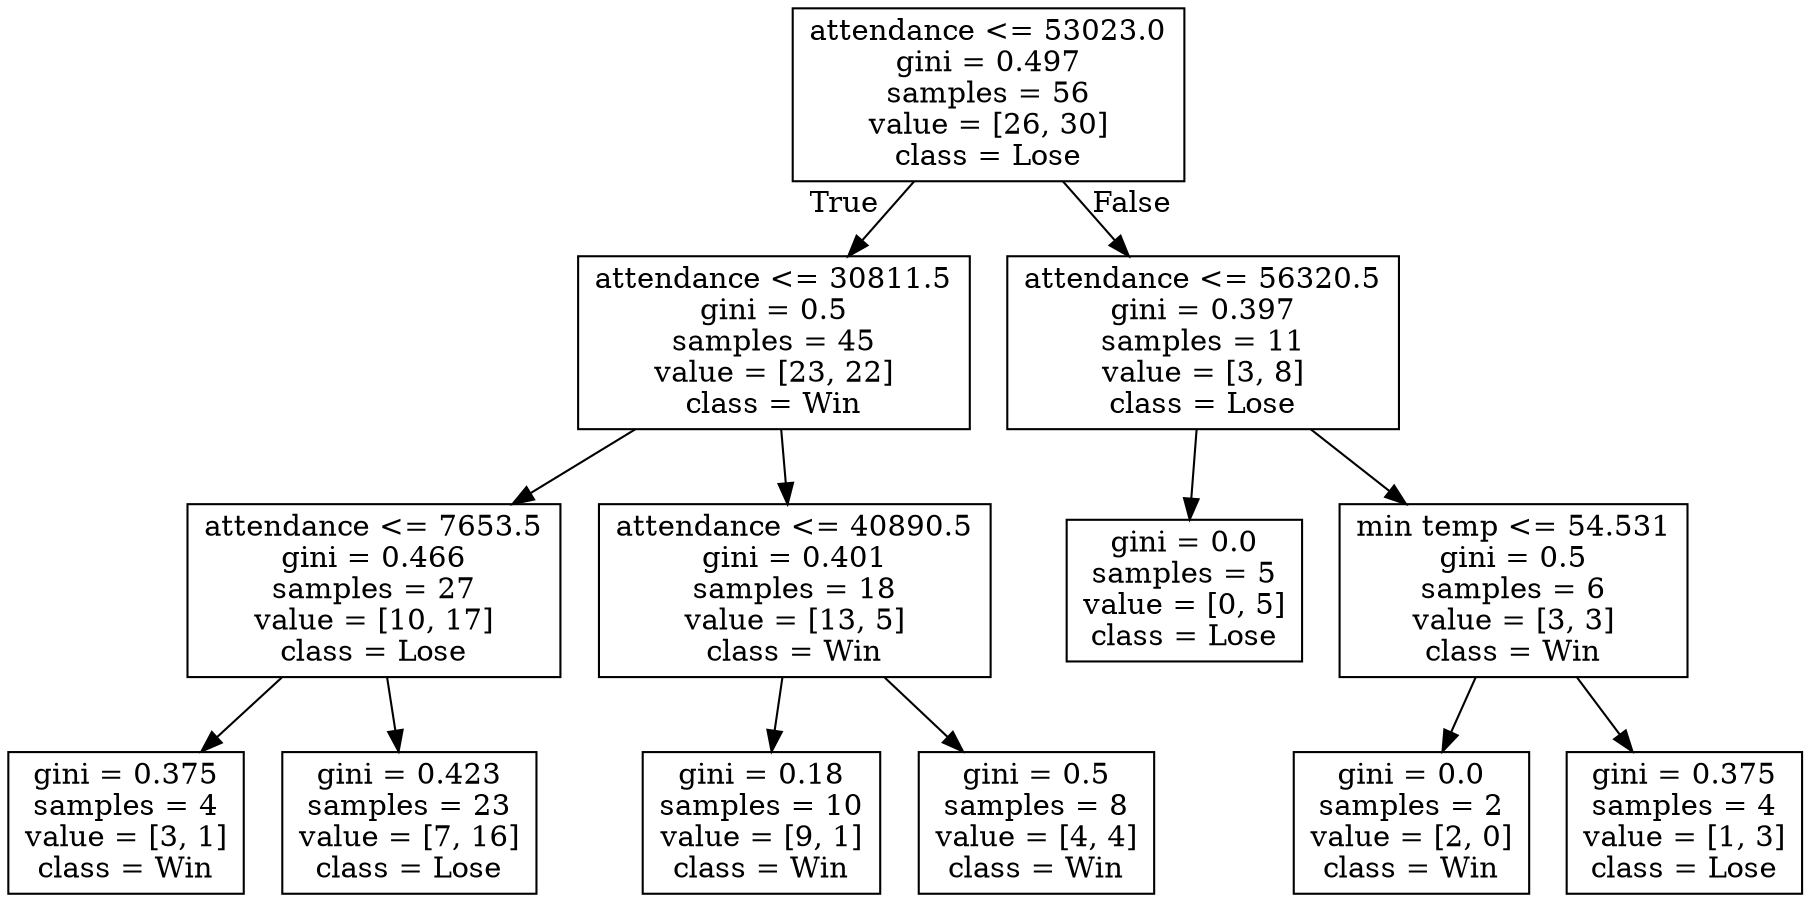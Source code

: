 digraph Tree {
node [shape=box] ;
0 [label="attendance <= 53023.0\ngini = 0.497\nsamples = 56\nvalue = [26, 30]\nclass = Lose"] ;
1 [label="attendance <= 30811.5\ngini = 0.5\nsamples = 45\nvalue = [23, 22]\nclass = Win"] ;
0 -> 1 [labeldistance=2.5, labelangle=45, headlabel="True"] ;
2 [label="attendance <= 7653.5\ngini = 0.466\nsamples = 27\nvalue = [10, 17]\nclass = Lose"] ;
1 -> 2 ;
3 [label="gini = 0.375\nsamples = 4\nvalue = [3, 1]\nclass = Win"] ;
2 -> 3 ;
4 [label="gini = 0.423\nsamples = 23\nvalue = [7, 16]\nclass = Lose"] ;
2 -> 4 ;
5 [label="attendance <= 40890.5\ngini = 0.401\nsamples = 18\nvalue = [13, 5]\nclass = Win"] ;
1 -> 5 ;
6 [label="gini = 0.18\nsamples = 10\nvalue = [9, 1]\nclass = Win"] ;
5 -> 6 ;
7 [label="gini = 0.5\nsamples = 8\nvalue = [4, 4]\nclass = Win"] ;
5 -> 7 ;
8 [label="attendance <= 56320.5\ngini = 0.397\nsamples = 11\nvalue = [3, 8]\nclass = Lose"] ;
0 -> 8 [labeldistance=2.5, labelangle=-45, headlabel="False"] ;
9 [label="gini = 0.0\nsamples = 5\nvalue = [0, 5]\nclass = Lose"] ;
8 -> 9 ;
10 [label="min temp <= 54.531\ngini = 0.5\nsamples = 6\nvalue = [3, 3]\nclass = Win"] ;
8 -> 10 ;
11 [label="gini = 0.0\nsamples = 2\nvalue = [2, 0]\nclass = Win"] ;
10 -> 11 ;
12 [label="gini = 0.375\nsamples = 4\nvalue = [1, 3]\nclass = Lose"] ;
10 -> 12 ;
}